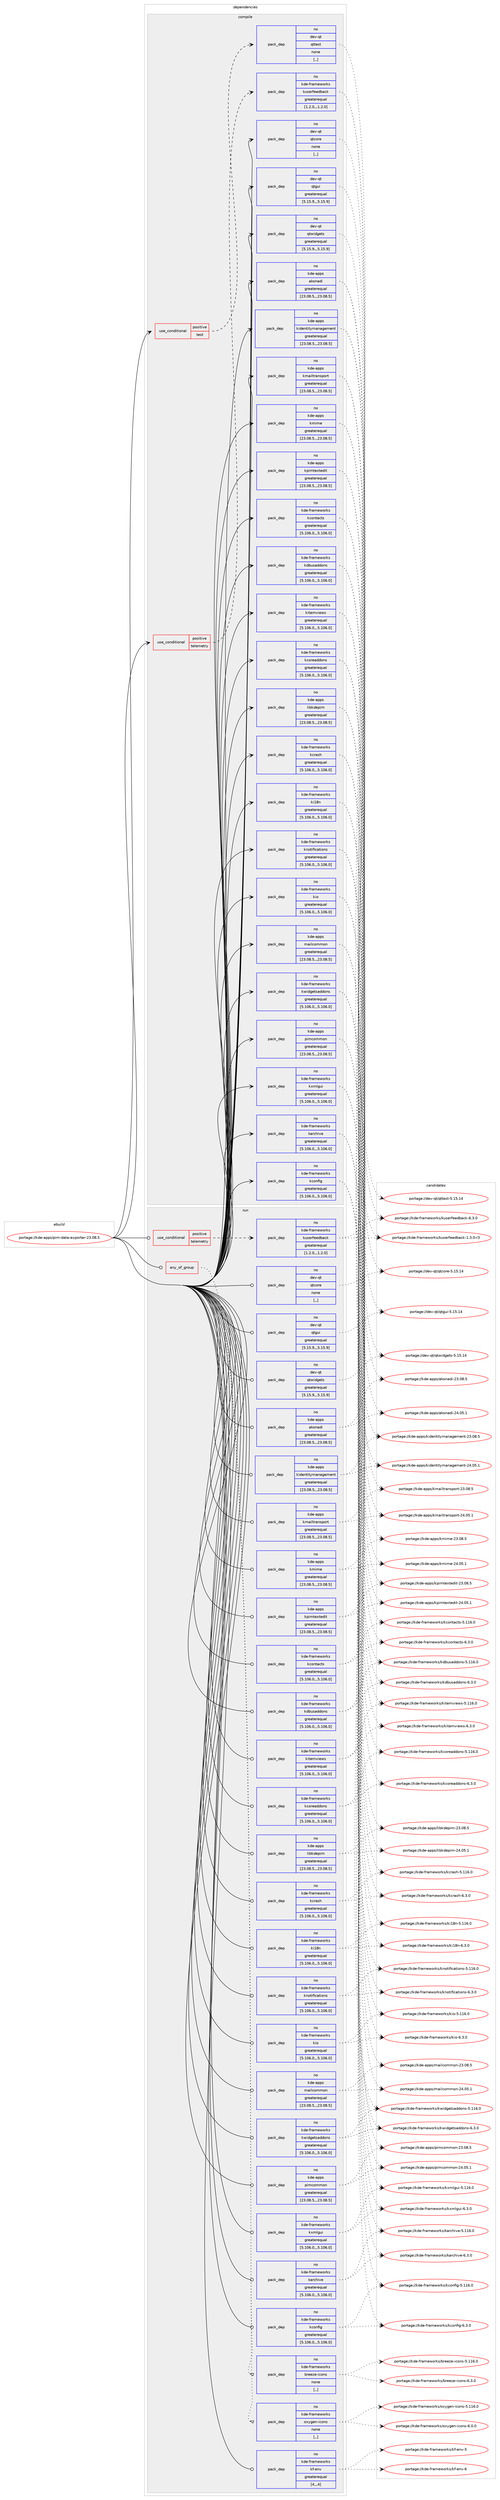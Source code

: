 digraph prolog {

# *************
# Graph options
# *************

newrank=true;
concentrate=true;
compound=true;
graph [rankdir=LR,fontname=Helvetica,fontsize=10,ranksep=1.5];#, ranksep=2.5, nodesep=0.2];
edge  [arrowhead=vee];
node  [fontname=Helvetica,fontsize=10];

# **********
# The ebuild
# **********

subgraph cluster_leftcol {
color=gray;
rank=same;
label=<<i>ebuild</i>>;
id [label="portage://kde-apps/pim-data-exporter-23.08.5", color=red, width=4, href="../kde-apps/pim-data-exporter-23.08.5.svg"];
}

# ****************
# The dependencies
# ****************

subgraph cluster_midcol {
color=gray;
label=<<i>dependencies</i>>;
subgraph cluster_compile {
fillcolor="#eeeeee";
style=filled;
label=<<i>compile</i>>;
subgraph cond66143 {
dependency256196 [label=<<TABLE BORDER="0" CELLBORDER="1" CELLSPACING="0" CELLPADDING="4"><TR><TD ROWSPAN="3" CELLPADDING="10">use_conditional</TD></TR><TR><TD>positive</TD></TR><TR><TD>telemetry</TD></TR></TABLE>>, shape=none, color=red];
subgraph pack188086 {
dependency256197 [label=<<TABLE BORDER="0" CELLBORDER="1" CELLSPACING="0" CELLPADDING="4" WIDTH="220"><TR><TD ROWSPAN="6" CELLPADDING="30">pack_dep</TD></TR><TR><TD WIDTH="110">no</TD></TR><TR><TD>kde-frameworks</TD></TR><TR><TD>kuserfeedback</TD></TR><TR><TD>greaterequal</TD></TR><TR><TD>[1.2.0,,,1.2.0]</TD></TR></TABLE>>, shape=none, color=blue];
}
dependency256196:e -> dependency256197:w [weight=20,style="dashed",arrowhead="vee"];
}
id:e -> dependency256196:w [weight=20,style="solid",arrowhead="vee"];
subgraph cond66144 {
dependency256198 [label=<<TABLE BORDER="0" CELLBORDER="1" CELLSPACING="0" CELLPADDING="4"><TR><TD ROWSPAN="3" CELLPADDING="10">use_conditional</TD></TR><TR><TD>positive</TD></TR><TR><TD>test</TD></TR></TABLE>>, shape=none, color=red];
subgraph pack188087 {
dependency256199 [label=<<TABLE BORDER="0" CELLBORDER="1" CELLSPACING="0" CELLPADDING="4" WIDTH="220"><TR><TD ROWSPAN="6" CELLPADDING="30">pack_dep</TD></TR><TR><TD WIDTH="110">no</TD></TR><TR><TD>dev-qt</TD></TR><TR><TD>qttest</TD></TR><TR><TD>none</TD></TR><TR><TD>[,,]</TD></TR></TABLE>>, shape=none, color=blue];
}
dependency256198:e -> dependency256199:w [weight=20,style="dashed",arrowhead="vee"];
}
id:e -> dependency256198:w [weight=20,style="solid",arrowhead="vee"];
subgraph pack188088 {
dependency256200 [label=<<TABLE BORDER="0" CELLBORDER="1" CELLSPACING="0" CELLPADDING="4" WIDTH="220"><TR><TD ROWSPAN="6" CELLPADDING="30">pack_dep</TD></TR><TR><TD WIDTH="110">no</TD></TR><TR><TD>dev-qt</TD></TR><TR><TD>qtcore</TD></TR><TR><TD>none</TD></TR><TR><TD>[,,]</TD></TR></TABLE>>, shape=none, color=blue];
}
id:e -> dependency256200:w [weight=20,style="solid",arrowhead="vee"];
subgraph pack188089 {
dependency256201 [label=<<TABLE BORDER="0" CELLBORDER="1" CELLSPACING="0" CELLPADDING="4" WIDTH="220"><TR><TD ROWSPAN="6" CELLPADDING="30">pack_dep</TD></TR><TR><TD WIDTH="110">no</TD></TR><TR><TD>dev-qt</TD></TR><TR><TD>qtgui</TD></TR><TR><TD>greaterequal</TD></TR><TR><TD>[5.15.9,,,5.15.9]</TD></TR></TABLE>>, shape=none, color=blue];
}
id:e -> dependency256201:w [weight=20,style="solid",arrowhead="vee"];
subgraph pack188090 {
dependency256202 [label=<<TABLE BORDER="0" CELLBORDER="1" CELLSPACING="0" CELLPADDING="4" WIDTH="220"><TR><TD ROWSPAN="6" CELLPADDING="30">pack_dep</TD></TR><TR><TD WIDTH="110">no</TD></TR><TR><TD>dev-qt</TD></TR><TR><TD>qtwidgets</TD></TR><TR><TD>greaterequal</TD></TR><TR><TD>[5.15.9,,,5.15.9]</TD></TR></TABLE>>, shape=none, color=blue];
}
id:e -> dependency256202:w [weight=20,style="solid",arrowhead="vee"];
subgraph pack188091 {
dependency256203 [label=<<TABLE BORDER="0" CELLBORDER="1" CELLSPACING="0" CELLPADDING="4" WIDTH="220"><TR><TD ROWSPAN="6" CELLPADDING="30">pack_dep</TD></TR><TR><TD WIDTH="110">no</TD></TR><TR><TD>kde-apps</TD></TR><TR><TD>akonadi</TD></TR><TR><TD>greaterequal</TD></TR><TR><TD>[23.08.5,,,23.08.5]</TD></TR></TABLE>>, shape=none, color=blue];
}
id:e -> dependency256203:w [weight=20,style="solid",arrowhead="vee"];
subgraph pack188092 {
dependency256204 [label=<<TABLE BORDER="0" CELLBORDER="1" CELLSPACING="0" CELLPADDING="4" WIDTH="220"><TR><TD ROWSPAN="6" CELLPADDING="30">pack_dep</TD></TR><TR><TD WIDTH="110">no</TD></TR><TR><TD>kde-apps</TD></TR><TR><TD>kidentitymanagement</TD></TR><TR><TD>greaterequal</TD></TR><TR><TD>[23.08.5,,,23.08.5]</TD></TR></TABLE>>, shape=none, color=blue];
}
id:e -> dependency256204:w [weight=20,style="solid",arrowhead="vee"];
subgraph pack188093 {
dependency256205 [label=<<TABLE BORDER="0" CELLBORDER="1" CELLSPACING="0" CELLPADDING="4" WIDTH="220"><TR><TD ROWSPAN="6" CELLPADDING="30">pack_dep</TD></TR><TR><TD WIDTH="110">no</TD></TR><TR><TD>kde-apps</TD></TR><TR><TD>kmailtransport</TD></TR><TR><TD>greaterequal</TD></TR><TR><TD>[23.08.5,,,23.08.5]</TD></TR></TABLE>>, shape=none, color=blue];
}
id:e -> dependency256205:w [weight=20,style="solid",arrowhead="vee"];
subgraph pack188094 {
dependency256206 [label=<<TABLE BORDER="0" CELLBORDER="1" CELLSPACING="0" CELLPADDING="4" WIDTH="220"><TR><TD ROWSPAN="6" CELLPADDING="30">pack_dep</TD></TR><TR><TD WIDTH="110">no</TD></TR><TR><TD>kde-apps</TD></TR><TR><TD>kmime</TD></TR><TR><TD>greaterequal</TD></TR><TR><TD>[23.08.5,,,23.08.5]</TD></TR></TABLE>>, shape=none, color=blue];
}
id:e -> dependency256206:w [weight=20,style="solid",arrowhead="vee"];
subgraph pack188095 {
dependency256207 [label=<<TABLE BORDER="0" CELLBORDER="1" CELLSPACING="0" CELLPADDING="4" WIDTH="220"><TR><TD ROWSPAN="6" CELLPADDING="30">pack_dep</TD></TR><TR><TD WIDTH="110">no</TD></TR><TR><TD>kde-apps</TD></TR><TR><TD>kpimtextedit</TD></TR><TR><TD>greaterequal</TD></TR><TR><TD>[23.08.5,,,23.08.5]</TD></TR></TABLE>>, shape=none, color=blue];
}
id:e -> dependency256207:w [weight=20,style="solid",arrowhead="vee"];
subgraph pack188096 {
dependency256208 [label=<<TABLE BORDER="0" CELLBORDER="1" CELLSPACING="0" CELLPADDING="4" WIDTH="220"><TR><TD ROWSPAN="6" CELLPADDING="30">pack_dep</TD></TR><TR><TD WIDTH="110">no</TD></TR><TR><TD>kde-apps</TD></TR><TR><TD>libkdepim</TD></TR><TR><TD>greaterequal</TD></TR><TR><TD>[23.08.5,,,23.08.5]</TD></TR></TABLE>>, shape=none, color=blue];
}
id:e -> dependency256208:w [weight=20,style="solid",arrowhead="vee"];
subgraph pack188097 {
dependency256209 [label=<<TABLE BORDER="0" CELLBORDER="1" CELLSPACING="0" CELLPADDING="4" WIDTH="220"><TR><TD ROWSPAN="6" CELLPADDING="30">pack_dep</TD></TR><TR><TD WIDTH="110">no</TD></TR><TR><TD>kde-apps</TD></TR><TR><TD>mailcommon</TD></TR><TR><TD>greaterequal</TD></TR><TR><TD>[23.08.5,,,23.08.5]</TD></TR></TABLE>>, shape=none, color=blue];
}
id:e -> dependency256209:w [weight=20,style="solid",arrowhead="vee"];
subgraph pack188098 {
dependency256210 [label=<<TABLE BORDER="0" CELLBORDER="1" CELLSPACING="0" CELLPADDING="4" WIDTH="220"><TR><TD ROWSPAN="6" CELLPADDING="30">pack_dep</TD></TR><TR><TD WIDTH="110">no</TD></TR><TR><TD>kde-apps</TD></TR><TR><TD>pimcommon</TD></TR><TR><TD>greaterequal</TD></TR><TR><TD>[23.08.5,,,23.08.5]</TD></TR></TABLE>>, shape=none, color=blue];
}
id:e -> dependency256210:w [weight=20,style="solid",arrowhead="vee"];
subgraph pack188099 {
dependency256211 [label=<<TABLE BORDER="0" CELLBORDER="1" CELLSPACING="0" CELLPADDING="4" WIDTH="220"><TR><TD ROWSPAN="6" CELLPADDING="30">pack_dep</TD></TR><TR><TD WIDTH="110">no</TD></TR><TR><TD>kde-frameworks</TD></TR><TR><TD>karchive</TD></TR><TR><TD>greaterequal</TD></TR><TR><TD>[5.106.0,,,5.106.0]</TD></TR></TABLE>>, shape=none, color=blue];
}
id:e -> dependency256211:w [weight=20,style="solid",arrowhead="vee"];
subgraph pack188100 {
dependency256212 [label=<<TABLE BORDER="0" CELLBORDER="1" CELLSPACING="0" CELLPADDING="4" WIDTH="220"><TR><TD ROWSPAN="6" CELLPADDING="30">pack_dep</TD></TR><TR><TD WIDTH="110">no</TD></TR><TR><TD>kde-frameworks</TD></TR><TR><TD>kconfig</TD></TR><TR><TD>greaterequal</TD></TR><TR><TD>[5.106.0,,,5.106.0]</TD></TR></TABLE>>, shape=none, color=blue];
}
id:e -> dependency256212:w [weight=20,style="solid",arrowhead="vee"];
subgraph pack188101 {
dependency256213 [label=<<TABLE BORDER="0" CELLBORDER="1" CELLSPACING="0" CELLPADDING="4" WIDTH="220"><TR><TD ROWSPAN="6" CELLPADDING="30">pack_dep</TD></TR><TR><TD WIDTH="110">no</TD></TR><TR><TD>kde-frameworks</TD></TR><TR><TD>kcontacts</TD></TR><TR><TD>greaterequal</TD></TR><TR><TD>[5.106.0,,,5.106.0]</TD></TR></TABLE>>, shape=none, color=blue];
}
id:e -> dependency256213:w [weight=20,style="solid",arrowhead="vee"];
subgraph pack188102 {
dependency256214 [label=<<TABLE BORDER="0" CELLBORDER="1" CELLSPACING="0" CELLPADDING="4" WIDTH="220"><TR><TD ROWSPAN="6" CELLPADDING="30">pack_dep</TD></TR><TR><TD WIDTH="110">no</TD></TR><TR><TD>kde-frameworks</TD></TR><TR><TD>kcoreaddons</TD></TR><TR><TD>greaterequal</TD></TR><TR><TD>[5.106.0,,,5.106.0]</TD></TR></TABLE>>, shape=none, color=blue];
}
id:e -> dependency256214:w [weight=20,style="solid",arrowhead="vee"];
subgraph pack188103 {
dependency256215 [label=<<TABLE BORDER="0" CELLBORDER="1" CELLSPACING="0" CELLPADDING="4" WIDTH="220"><TR><TD ROWSPAN="6" CELLPADDING="30">pack_dep</TD></TR><TR><TD WIDTH="110">no</TD></TR><TR><TD>kde-frameworks</TD></TR><TR><TD>kcrash</TD></TR><TR><TD>greaterequal</TD></TR><TR><TD>[5.106.0,,,5.106.0]</TD></TR></TABLE>>, shape=none, color=blue];
}
id:e -> dependency256215:w [weight=20,style="solid",arrowhead="vee"];
subgraph pack188104 {
dependency256216 [label=<<TABLE BORDER="0" CELLBORDER="1" CELLSPACING="0" CELLPADDING="4" WIDTH="220"><TR><TD ROWSPAN="6" CELLPADDING="30">pack_dep</TD></TR><TR><TD WIDTH="110">no</TD></TR><TR><TD>kde-frameworks</TD></TR><TR><TD>kdbusaddons</TD></TR><TR><TD>greaterequal</TD></TR><TR><TD>[5.106.0,,,5.106.0]</TD></TR></TABLE>>, shape=none, color=blue];
}
id:e -> dependency256216:w [weight=20,style="solid",arrowhead="vee"];
subgraph pack188105 {
dependency256217 [label=<<TABLE BORDER="0" CELLBORDER="1" CELLSPACING="0" CELLPADDING="4" WIDTH="220"><TR><TD ROWSPAN="6" CELLPADDING="30">pack_dep</TD></TR><TR><TD WIDTH="110">no</TD></TR><TR><TD>kde-frameworks</TD></TR><TR><TD>ki18n</TD></TR><TR><TD>greaterequal</TD></TR><TR><TD>[5.106.0,,,5.106.0]</TD></TR></TABLE>>, shape=none, color=blue];
}
id:e -> dependency256217:w [weight=20,style="solid",arrowhead="vee"];
subgraph pack188106 {
dependency256218 [label=<<TABLE BORDER="0" CELLBORDER="1" CELLSPACING="0" CELLPADDING="4" WIDTH="220"><TR><TD ROWSPAN="6" CELLPADDING="30">pack_dep</TD></TR><TR><TD WIDTH="110">no</TD></TR><TR><TD>kde-frameworks</TD></TR><TR><TD>kio</TD></TR><TR><TD>greaterequal</TD></TR><TR><TD>[5.106.0,,,5.106.0]</TD></TR></TABLE>>, shape=none, color=blue];
}
id:e -> dependency256218:w [weight=20,style="solid",arrowhead="vee"];
subgraph pack188107 {
dependency256219 [label=<<TABLE BORDER="0" CELLBORDER="1" CELLSPACING="0" CELLPADDING="4" WIDTH="220"><TR><TD ROWSPAN="6" CELLPADDING="30">pack_dep</TD></TR><TR><TD WIDTH="110">no</TD></TR><TR><TD>kde-frameworks</TD></TR><TR><TD>kitemviews</TD></TR><TR><TD>greaterequal</TD></TR><TR><TD>[5.106.0,,,5.106.0]</TD></TR></TABLE>>, shape=none, color=blue];
}
id:e -> dependency256219:w [weight=20,style="solid",arrowhead="vee"];
subgraph pack188108 {
dependency256220 [label=<<TABLE BORDER="0" CELLBORDER="1" CELLSPACING="0" CELLPADDING="4" WIDTH="220"><TR><TD ROWSPAN="6" CELLPADDING="30">pack_dep</TD></TR><TR><TD WIDTH="110">no</TD></TR><TR><TD>kde-frameworks</TD></TR><TR><TD>knotifications</TD></TR><TR><TD>greaterequal</TD></TR><TR><TD>[5.106.0,,,5.106.0]</TD></TR></TABLE>>, shape=none, color=blue];
}
id:e -> dependency256220:w [weight=20,style="solid",arrowhead="vee"];
subgraph pack188109 {
dependency256221 [label=<<TABLE BORDER="0" CELLBORDER="1" CELLSPACING="0" CELLPADDING="4" WIDTH="220"><TR><TD ROWSPAN="6" CELLPADDING="30">pack_dep</TD></TR><TR><TD WIDTH="110">no</TD></TR><TR><TD>kde-frameworks</TD></TR><TR><TD>kwidgetsaddons</TD></TR><TR><TD>greaterequal</TD></TR><TR><TD>[5.106.0,,,5.106.0]</TD></TR></TABLE>>, shape=none, color=blue];
}
id:e -> dependency256221:w [weight=20,style="solid",arrowhead="vee"];
subgraph pack188110 {
dependency256222 [label=<<TABLE BORDER="0" CELLBORDER="1" CELLSPACING="0" CELLPADDING="4" WIDTH="220"><TR><TD ROWSPAN="6" CELLPADDING="30">pack_dep</TD></TR><TR><TD WIDTH="110">no</TD></TR><TR><TD>kde-frameworks</TD></TR><TR><TD>kxmlgui</TD></TR><TR><TD>greaterequal</TD></TR><TR><TD>[5.106.0,,,5.106.0]</TD></TR></TABLE>>, shape=none, color=blue];
}
id:e -> dependency256222:w [weight=20,style="solid",arrowhead="vee"];
}
subgraph cluster_compileandrun {
fillcolor="#eeeeee";
style=filled;
label=<<i>compile and run</i>>;
}
subgraph cluster_run {
fillcolor="#eeeeee";
style=filled;
label=<<i>run</i>>;
subgraph any1815 {
dependency256223 [label=<<TABLE BORDER="0" CELLBORDER="1" CELLSPACING="0" CELLPADDING="4"><TR><TD CELLPADDING="10">any_of_group</TD></TR></TABLE>>, shape=none, color=red];subgraph pack188111 {
dependency256224 [label=<<TABLE BORDER="0" CELLBORDER="1" CELLSPACING="0" CELLPADDING="4" WIDTH="220"><TR><TD ROWSPAN="6" CELLPADDING="30">pack_dep</TD></TR><TR><TD WIDTH="110">no</TD></TR><TR><TD>kde-frameworks</TD></TR><TR><TD>breeze-icons</TD></TR><TR><TD>none</TD></TR><TR><TD>[,,]</TD></TR></TABLE>>, shape=none, color=blue];
}
dependency256223:e -> dependency256224:w [weight=20,style="dotted",arrowhead="oinv"];
subgraph pack188112 {
dependency256225 [label=<<TABLE BORDER="0" CELLBORDER="1" CELLSPACING="0" CELLPADDING="4" WIDTH="220"><TR><TD ROWSPAN="6" CELLPADDING="30">pack_dep</TD></TR><TR><TD WIDTH="110">no</TD></TR><TR><TD>kde-frameworks</TD></TR><TR><TD>oxygen-icons</TD></TR><TR><TD>none</TD></TR><TR><TD>[,,]</TD></TR></TABLE>>, shape=none, color=blue];
}
dependency256223:e -> dependency256225:w [weight=20,style="dotted",arrowhead="oinv"];
}
id:e -> dependency256223:w [weight=20,style="solid",arrowhead="odot"];
subgraph cond66145 {
dependency256226 [label=<<TABLE BORDER="0" CELLBORDER="1" CELLSPACING="0" CELLPADDING="4"><TR><TD ROWSPAN="3" CELLPADDING="10">use_conditional</TD></TR><TR><TD>positive</TD></TR><TR><TD>telemetry</TD></TR></TABLE>>, shape=none, color=red];
subgraph pack188113 {
dependency256227 [label=<<TABLE BORDER="0" CELLBORDER="1" CELLSPACING="0" CELLPADDING="4" WIDTH="220"><TR><TD ROWSPAN="6" CELLPADDING="30">pack_dep</TD></TR><TR><TD WIDTH="110">no</TD></TR><TR><TD>kde-frameworks</TD></TR><TR><TD>kuserfeedback</TD></TR><TR><TD>greaterequal</TD></TR><TR><TD>[1.2.0,,,1.2.0]</TD></TR></TABLE>>, shape=none, color=blue];
}
dependency256226:e -> dependency256227:w [weight=20,style="dashed",arrowhead="vee"];
}
id:e -> dependency256226:w [weight=20,style="solid",arrowhead="odot"];
subgraph pack188114 {
dependency256228 [label=<<TABLE BORDER="0" CELLBORDER="1" CELLSPACING="0" CELLPADDING="4" WIDTH="220"><TR><TD ROWSPAN="6" CELLPADDING="30">pack_dep</TD></TR><TR><TD WIDTH="110">no</TD></TR><TR><TD>dev-qt</TD></TR><TR><TD>qtcore</TD></TR><TR><TD>none</TD></TR><TR><TD>[,,]</TD></TR></TABLE>>, shape=none, color=blue];
}
id:e -> dependency256228:w [weight=20,style="solid",arrowhead="odot"];
subgraph pack188115 {
dependency256229 [label=<<TABLE BORDER="0" CELLBORDER="1" CELLSPACING="0" CELLPADDING="4" WIDTH="220"><TR><TD ROWSPAN="6" CELLPADDING="30">pack_dep</TD></TR><TR><TD WIDTH="110">no</TD></TR><TR><TD>dev-qt</TD></TR><TR><TD>qtgui</TD></TR><TR><TD>greaterequal</TD></TR><TR><TD>[5.15.9,,,5.15.9]</TD></TR></TABLE>>, shape=none, color=blue];
}
id:e -> dependency256229:w [weight=20,style="solid",arrowhead="odot"];
subgraph pack188116 {
dependency256230 [label=<<TABLE BORDER="0" CELLBORDER="1" CELLSPACING="0" CELLPADDING="4" WIDTH="220"><TR><TD ROWSPAN="6" CELLPADDING="30">pack_dep</TD></TR><TR><TD WIDTH="110">no</TD></TR><TR><TD>dev-qt</TD></TR><TR><TD>qtwidgets</TD></TR><TR><TD>greaterequal</TD></TR><TR><TD>[5.15.9,,,5.15.9]</TD></TR></TABLE>>, shape=none, color=blue];
}
id:e -> dependency256230:w [weight=20,style="solid",arrowhead="odot"];
subgraph pack188117 {
dependency256231 [label=<<TABLE BORDER="0" CELLBORDER="1" CELLSPACING="0" CELLPADDING="4" WIDTH="220"><TR><TD ROWSPAN="6" CELLPADDING="30">pack_dep</TD></TR><TR><TD WIDTH="110">no</TD></TR><TR><TD>kde-apps</TD></TR><TR><TD>akonadi</TD></TR><TR><TD>greaterequal</TD></TR><TR><TD>[23.08.5,,,23.08.5]</TD></TR></TABLE>>, shape=none, color=blue];
}
id:e -> dependency256231:w [weight=20,style="solid",arrowhead="odot"];
subgraph pack188118 {
dependency256232 [label=<<TABLE BORDER="0" CELLBORDER="1" CELLSPACING="0" CELLPADDING="4" WIDTH="220"><TR><TD ROWSPAN="6" CELLPADDING="30">pack_dep</TD></TR><TR><TD WIDTH="110">no</TD></TR><TR><TD>kde-apps</TD></TR><TR><TD>kidentitymanagement</TD></TR><TR><TD>greaterequal</TD></TR><TR><TD>[23.08.5,,,23.08.5]</TD></TR></TABLE>>, shape=none, color=blue];
}
id:e -> dependency256232:w [weight=20,style="solid",arrowhead="odot"];
subgraph pack188119 {
dependency256233 [label=<<TABLE BORDER="0" CELLBORDER="1" CELLSPACING="0" CELLPADDING="4" WIDTH="220"><TR><TD ROWSPAN="6" CELLPADDING="30">pack_dep</TD></TR><TR><TD WIDTH="110">no</TD></TR><TR><TD>kde-apps</TD></TR><TR><TD>kmailtransport</TD></TR><TR><TD>greaterequal</TD></TR><TR><TD>[23.08.5,,,23.08.5]</TD></TR></TABLE>>, shape=none, color=blue];
}
id:e -> dependency256233:w [weight=20,style="solid",arrowhead="odot"];
subgraph pack188120 {
dependency256234 [label=<<TABLE BORDER="0" CELLBORDER="1" CELLSPACING="0" CELLPADDING="4" WIDTH="220"><TR><TD ROWSPAN="6" CELLPADDING="30">pack_dep</TD></TR><TR><TD WIDTH="110">no</TD></TR><TR><TD>kde-apps</TD></TR><TR><TD>kmime</TD></TR><TR><TD>greaterequal</TD></TR><TR><TD>[23.08.5,,,23.08.5]</TD></TR></TABLE>>, shape=none, color=blue];
}
id:e -> dependency256234:w [weight=20,style="solid",arrowhead="odot"];
subgraph pack188121 {
dependency256235 [label=<<TABLE BORDER="0" CELLBORDER="1" CELLSPACING="0" CELLPADDING="4" WIDTH="220"><TR><TD ROWSPAN="6" CELLPADDING="30">pack_dep</TD></TR><TR><TD WIDTH="110">no</TD></TR><TR><TD>kde-apps</TD></TR><TR><TD>kpimtextedit</TD></TR><TR><TD>greaterequal</TD></TR><TR><TD>[23.08.5,,,23.08.5]</TD></TR></TABLE>>, shape=none, color=blue];
}
id:e -> dependency256235:w [weight=20,style="solid",arrowhead="odot"];
subgraph pack188122 {
dependency256236 [label=<<TABLE BORDER="0" CELLBORDER="1" CELLSPACING="0" CELLPADDING="4" WIDTH="220"><TR><TD ROWSPAN="6" CELLPADDING="30">pack_dep</TD></TR><TR><TD WIDTH="110">no</TD></TR><TR><TD>kde-apps</TD></TR><TR><TD>libkdepim</TD></TR><TR><TD>greaterequal</TD></TR><TR><TD>[23.08.5,,,23.08.5]</TD></TR></TABLE>>, shape=none, color=blue];
}
id:e -> dependency256236:w [weight=20,style="solid",arrowhead="odot"];
subgraph pack188123 {
dependency256237 [label=<<TABLE BORDER="0" CELLBORDER="1" CELLSPACING="0" CELLPADDING="4" WIDTH="220"><TR><TD ROWSPAN="6" CELLPADDING="30">pack_dep</TD></TR><TR><TD WIDTH="110">no</TD></TR><TR><TD>kde-apps</TD></TR><TR><TD>mailcommon</TD></TR><TR><TD>greaterequal</TD></TR><TR><TD>[23.08.5,,,23.08.5]</TD></TR></TABLE>>, shape=none, color=blue];
}
id:e -> dependency256237:w [weight=20,style="solid",arrowhead="odot"];
subgraph pack188124 {
dependency256238 [label=<<TABLE BORDER="0" CELLBORDER="1" CELLSPACING="0" CELLPADDING="4" WIDTH="220"><TR><TD ROWSPAN="6" CELLPADDING="30">pack_dep</TD></TR><TR><TD WIDTH="110">no</TD></TR><TR><TD>kde-apps</TD></TR><TR><TD>pimcommon</TD></TR><TR><TD>greaterequal</TD></TR><TR><TD>[23.08.5,,,23.08.5]</TD></TR></TABLE>>, shape=none, color=blue];
}
id:e -> dependency256238:w [weight=20,style="solid",arrowhead="odot"];
subgraph pack188125 {
dependency256239 [label=<<TABLE BORDER="0" CELLBORDER="1" CELLSPACING="0" CELLPADDING="4" WIDTH="220"><TR><TD ROWSPAN="6" CELLPADDING="30">pack_dep</TD></TR><TR><TD WIDTH="110">no</TD></TR><TR><TD>kde-frameworks</TD></TR><TR><TD>karchive</TD></TR><TR><TD>greaterequal</TD></TR><TR><TD>[5.106.0,,,5.106.0]</TD></TR></TABLE>>, shape=none, color=blue];
}
id:e -> dependency256239:w [weight=20,style="solid",arrowhead="odot"];
subgraph pack188126 {
dependency256240 [label=<<TABLE BORDER="0" CELLBORDER="1" CELLSPACING="0" CELLPADDING="4" WIDTH="220"><TR><TD ROWSPAN="6" CELLPADDING="30">pack_dep</TD></TR><TR><TD WIDTH="110">no</TD></TR><TR><TD>kde-frameworks</TD></TR><TR><TD>kconfig</TD></TR><TR><TD>greaterequal</TD></TR><TR><TD>[5.106.0,,,5.106.0]</TD></TR></TABLE>>, shape=none, color=blue];
}
id:e -> dependency256240:w [weight=20,style="solid",arrowhead="odot"];
subgraph pack188127 {
dependency256241 [label=<<TABLE BORDER="0" CELLBORDER="1" CELLSPACING="0" CELLPADDING="4" WIDTH="220"><TR><TD ROWSPAN="6" CELLPADDING="30">pack_dep</TD></TR><TR><TD WIDTH="110">no</TD></TR><TR><TD>kde-frameworks</TD></TR><TR><TD>kcontacts</TD></TR><TR><TD>greaterequal</TD></TR><TR><TD>[5.106.0,,,5.106.0]</TD></TR></TABLE>>, shape=none, color=blue];
}
id:e -> dependency256241:w [weight=20,style="solid",arrowhead="odot"];
subgraph pack188128 {
dependency256242 [label=<<TABLE BORDER="0" CELLBORDER="1" CELLSPACING="0" CELLPADDING="4" WIDTH="220"><TR><TD ROWSPAN="6" CELLPADDING="30">pack_dep</TD></TR><TR><TD WIDTH="110">no</TD></TR><TR><TD>kde-frameworks</TD></TR><TR><TD>kcoreaddons</TD></TR><TR><TD>greaterequal</TD></TR><TR><TD>[5.106.0,,,5.106.0]</TD></TR></TABLE>>, shape=none, color=blue];
}
id:e -> dependency256242:w [weight=20,style="solid",arrowhead="odot"];
subgraph pack188129 {
dependency256243 [label=<<TABLE BORDER="0" CELLBORDER="1" CELLSPACING="0" CELLPADDING="4" WIDTH="220"><TR><TD ROWSPAN="6" CELLPADDING="30">pack_dep</TD></TR><TR><TD WIDTH="110">no</TD></TR><TR><TD>kde-frameworks</TD></TR><TR><TD>kcrash</TD></TR><TR><TD>greaterequal</TD></TR><TR><TD>[5.106.0,,,5.106.0]</TD></TR></TABLE>>, shape=none, color=blue];
}
id:e -> dependency256243:w [weight=20,style="solid",arrowhead="odot"];
subgraph pack188130 {
dependency256244 [label=<<TABLE BORDER="0" CELLBORDER="1" CELLSPACING="0" CELLPADDING="4" WIDTH="220"><TR><TD ROWSPAN="6" CELLPADDING="30">pack_dep</TD></TR><TR><TD WIDTH="110">no</TD></TR><TR><TD>kde-frameworks</TD></TR><TR><TD>kdbusaddons</TD></TR><TR><TD>greaterequal</TD></TR><TR><TD>[5.106.0,,,5.106.0]</TD></TR></TABLE>>, shape=none, color=blue];
}
id:e -> dependency256244:w [weight=20,style="solid",arrowhead="odot"];
subgraph pack188131 {
dependency256245 [label=<<TABLE BORDER="0" CELLBORDER="1" CELLSPACING="0" CELLPADDING="4" WIDTH="220"><TR><TD ROWSPAN="6" CELLPADDING="30">pack_dep</TD></TR><TR><TD WIDTH="110">no</TD></TR><TR><TD>kde-frameworks</TD></TR><TR><TD>kf-env</TD></TR><TR><TD>greaterequal</TD></TR><TR><TD>[4,,,4]</TD></TR></TABLE>>, shape=none, color=blue];
}
id:e -> dependency256245:w [weight=20,style="solid",arrowhead="odot"];
subgraph pack188132 {
dependency256246 [label=<<TABLE BORDER="0" CELLBORDER="1" CELLSPACING="0" CELLPADDING="4" WIDTH="220"><TR><TD ROWSPAN="6" CELLPADDING="30">pack_dep</TD></TR><TR><TD WIDTH="110">no</TD></TR><TR><TD>kde-frameworks</TD></TR><TR><TD>ki18n</TD></TR><TR><TD>greaterequal</TD></TR><TR><TD>[5.106.0,,,5.106.0]</TD></TR></TABLE>>, shape=none, color=blue];
}
id:e -> dependency256246:w [weight=20,style="solid",arrowhead="odot"];
subgraph pack188133 {
dependency256247 [label=<<TABLE BORDER="0" CELLBORDER="1" CELLSPACING="0" CELLPADDING="4" WIDTH="220"><TR><TD ROWSPAN="6" CELLPADDING="30">pack_dep</TD></TR><TR><TD WIDTH="110">no</TD></TR><TR><TD>kde-frameworks</TD></TR><TR><TD>kio</TD></TR><TR><TD>greaterequal</TD></TR><TR><TD>[5.106.0,,,5.106.0]</TD></TR></TABLE>>, shape=none, color=blue];
}
id:e -> dependency256247:w [weight=20,style="solid",arrowhead="odot"];
subgraph pack188134 {
dependency256248 [label=<<TABLE BORDER="0" CELLBORDER="1" CELLSPACING="0" CELLPADDING="4" WIDTH="220"><TR><TD ROWSPAN="6" CELLPADDING="30">pack_dep</TD></TR><TR><TD WIDTH="110">no</TD></TR><TR><TD>kde-frameworks</TD></TR><TR><TD>kitemviews</TD></TR><TR><TD>greaterequal</TD></TR><TR><TD>[5.106.0,,,5.106.0]</TD></TR></TABLE>>, shape=none, color=blue];
}
id:e -> dependency256248:w [weight=20,style="solid",arrowhead="odot"];
subgraph pack188135 {
dependency256249 [label=<<TABLE BORDER="0" CELLBORDER="1" CELLSPACING="0" CELLPADDING="4" WIDTH="220"><TR><TD ROWSPAN="6" CELLPADDING="30">pack_dep</TD></TR><TR><TD WIDTH="110">no</TD></TR><TR><TD>kde-frameworks</TD></TR><TR><TD>knotifications</TD></TR><TR><TD>greaterequal</TD></TR><TR><TD>[5.106.0,,,5.106.0]</TD></TR></TABLE>>, shape=none, color=blue];
}
id:e -> dependency256249:w [weight=20,style="solid",arrowhead="odot"];
subgraph pack188136 {
dependency256250 [label=<<TABLE BORDER="0" CELLBORDER="1" CELLSPACING="0" CELLPADDING="4" WIDTH="220"><TR><TD ROWSPAN="6" CELLPADDING="30">pack_dep</TD></TR><TR><TD WIDTH="110">no</TD></TR><TR><TD>kde-frameworks</TD></TR><TR><TD>kwidgetsaddons</TD></TR><TR><TD>greaterequal</TD></TR><TR><TD>[5.106.0,,,5.106.0]</TD></TR></TABLE>>, shape=none, color=blue];
}
id:e -> dependency256250:w [weight=20,style="solid",arrowhead="odot"];
subgraph pack188137 {
dependency256251 [label=<<TABLE BORDER="0" CELLBORDER="1" CELLSPACING="0" CELLPADDING="4" WIDTH="220"><TR><TD ROWSPAN="6" CELLPADDING="30">pack_dep</TD></TR><TR><TD WIDTH="110">no</TD></TR><TR><TD>kde-frameworks</TD></TR><TR><TD>kxmlgui</TD></TR><TR><TD>greaterequal</TD></TR><TR><TD>[5.106.0,,,5.106.0]</TD></TR></TABLE>>, shape=none, color=blue];
}
id:e -> dependency256251:w [weight=20,style="solid",arrowhead="odot"];
}
}

# **************
# The candidates
# **************

subgraph cluster_choices {
rank=same;
color=gray;
label=<<i>candidates</i>>;

subgraph choice188086 {
color=black;
nodesep=1;
choice1071001014510211497109101119111114107115471071171151011141021011011009897991074549465146484511451 [label="portage://kde-frameworks/kuserfeedback-1.3.0-r3", color=red, width=4,href="../kde-frameworks/kuserfeedback-1.3.0-r3.svg"];
choice107100101451021149710910111911111410711547107117115101114102101101100989799107455446514648 [label="portage://kde-frameworks/kuserfeedback-6.3.0", color=red, width=4,href="../kde-frameworks/kuserfeedback-6.3.0.svg"];
dependency256197:e -> choice1071001014510211497109101119111114107115471071171151011141021011011009897991074549465146484511451:w [style=dotted,weight="100"];
dependency256197:e -> choice107100101451021149710910111911111410711547107117115101114102101101100989799107455446514648:w [style=dotted,weight="100"];
}
subgraph choice188087 {
color=black;
nodesep=1;
choice10010111845113116471131161161011151164553464953464952 [label="portage://dev-qt/qttest-5.15.14", color=red, width=4,href="../dev-qt/qttest-5.15.14.svg"];
dependency256199:e -> choice10010111845113116471131161161011151164553464953464952:w [style=dotted,weight="100"];
}
subgraph choice188088 {
color=black;
nodesep=1;
choice1001011184511311647113116991111141014553464953464952 [label="portage://dev-qt/qtcore-5.15.14", color=red, width=4,href="../dev-qt/qtcore-5.15.14.svg"];
dependency256200:e -> choice1001011184511311647113116991111141014553464953464952:w [style=dotted,weight="100"];
}
subgraph choice188089 {
color=black;
nodesep=1;
choice10010111845113116471131161031171054553464953464952 [label="portage://dev-qt/qtgui-5.15.14", color=red, width=4,href="../dev-qt/qtgui-5.15.14.svg"];
dependency256201:e -> choice10010111845113116471131161031171054553464953464952:w [style=dotted,weight="100"];
}
subgraph choice188090 {
color=black;
nodesep=1;
choice10010111845113116471131161191051001031011161154553464953464952 [label="portage://dev-qt/qtwidgets-5.15.14", color=red, width=4,href="../dev-qt/qtwidgets-5.15.14.svg"];
dependency256202:e -> choice10010111845113116471131161191051001031011161154553464953464952:w [style=dotted,weight="100"];
}
subgraph choice188091 {
color=black;
nodesep=1;
choice10710010145971121121154797107111110971001054550514648564653 [label="portage://kde-apps/akonadi-23.08.5", color=red, width=4,href="../kde-apps/akonadi-23.08.5.svg"];
choice10710010145971121121154797107111110971001054550524648534649 [label="portage://kde-apps/akonadi-24.05.1", color=red, width=4,href="../kde-apps/akonadi-24.05.1.svg"];
dependency256203:e -> choice10710010145971121121154797107111110971001054550514648564653:w [style=dotted,weight="100"];
dependency256203:e -> choice10710010145971121121154797107111110971001054550524648534649:w [style=dotted,weight="100"];
}
subgraph choice188092 {
color=black;
nodesep=1;
choice10710010145971121121154710710510010111011610511612110997110971031011091011101164550514648564653 [label="portage://kde-apps/kidentitymanagement-23.08.5", color=red, width=4,href="../kde-apps/kidentitymanagement-23.08.5.svg"];
choice10710010145971121121154710710510010111011610511612110997110971031011091011101164550524648534649 [label="portage://kde-apps/kidentitymanagement-24.05.1", color=red, width=4,href="../kde-apps/kidentitymanagement-24.05.1.svg"];
dependency256204:e -> choice10710010145971121121154710710510010111011610511612110997110971031011091011101164550514648564653:w [style=dotted,weight="100"];
dependency256204:e -> choice10710010145971121121154710710510010111011610511612110997110971031011091011101164550524648534649:w [style=dotted,weight="100"];
}
subgraph choice188093 {
color=black;
nodesep=1;
choice10710010145971121121154710710997105108116114971101151121111141164550514648564653 [label="portage://kde-apps/kmailtransport-23.08.5", color=red, width=4,href="../kde-apps/kmailtransport-23.08.5.svg"];
choice10710010145971121121154710710997105108116114971101151121111141164550524648534649 [label="portage://kde-apps/kmailtransport-24.05.1", color=red, width=4,href="../kde-apps/kmailtransport-24.05.1.svg"];
dependency256205:e -> choice10710010145971121121154710710997105108116114971101151121111141164550514648564653:w [style=dotted,weight="100"];
dependency256205:e -> choice10710010145971121121154710710997105108116114971101151121111141164550524648534649:w [style=dotted,weight="100"];
}
subgraph choice188094 {
color=black;
nodesep=1;
choice1071001014597112112115471071091051091014550514648564653 [label="portage://kde-apps/kmime-23.08.5", color=red, width=4,href="../kde-apps/kmime-23.08.5.svg"];
choice1071001014597112112115471071091051091014550524648534649 [label="portage://kde-apps/kmime-24.05.1", color=red, width=4,href="../kde-apps/kmime-24.05.1.svg"];
dependency256206:e -> choice1071001014597112112115471071091051091014550514648564653:w [style=dotted,weight="100"];
dependency256206:e -> choice1071001014597112112115471071091051091014550524648534649:w [style=dotted,weight="100"];
}
subgraph choice188095 {
color=black;
nodesep=1;
choice1071001014597112112115471071121051091161011201161011001051164550514648564653 [label="portage://kde-apps/kpimtextedit-23.08.5", color=red, width=4,href="../kde-apps/kpimtextedit-23.08.5.svg"];
choice1071001014597112112115471071121051091161011201161011001051164550524648534649 [label="portage://kde-apps/kpimtextedit-24.05.1", color=red, width=4,href="../kde-apps/kpimtextedit-24.05.1.svg"];
dependency256207:e -> choice1071001014597112112115471071121051091161011201161011001051164550514648564653:w [style=dotted,weight="100"];
dependency256207:e -> choice1071001014597112112115471071121051091161011201161011001051164550524648534649:w [style=dotted,weight="100"];
}
subgraph choice188096 {
color=black;
nodesep=1;
choice107100101459711211211547108105981071001011121051094550514648564653 [label="portage://kde-apps/libkdepim-23.08.5", color=red, width=4,href="../kde-apps/libkdepim-23.08.5.svg"];
choice107100101459711211211547108105981071001011121051094550524648534649 [label="portage://kde-apps/libkdepim-24.05.1", color=red, width=4,href="../kde-apps/libkdepim-24.05.1.svg"];
dependency256208:e -> choice107100101459711211211547108105981071001011121051094550514648564653:w [style=dotted,weight="100"];
dependency256208:e -> choice107100101459711211211547108105981071001011121051094550524648534649:w [style=dotted,weight="100"];
}
subgraph choice188097 {
color=black;
nodesep=1;
choice10710010145971121121154710997105108991111091091111104550514648564653 [label="portage://kde-apps/mailcommon-23.08.5", color=red, width=4,href="../kde-apps/mailcommon-23.08.5.svg"];
choice10710010145971121121154710997105108991111091091111104550524648534649 [label="portage://kde-apps/mailcommon-24.05.1", color=red, width=4,href="../kde-apps/mailcommon-24.05.1.svg"];
dependency256209:e -> choice10710010145971121121154710997105108991111091091111104550514648564653:w [style=dotted,weight="100"];
dependency256209:e -> choice10710010145971121121154710997105108991111091091111104550524648534649:w [style=dotted,weight="100"];
}
subgraph choice188098 {
color=black;
nodesep=1;
choice107100101459711211211547112105109991111091091111104550514648564653 [label="portage://kde-apps/pimcommon-23.08.5", color=red, width=4,href="../kde-apps/pimcommon-23.08.5.svg"];
choice107100101459711211211547112105109991111091091111104550524648534649 [label="portage://kde-apps/pimcommon-24.05.1", color=red, width=4,href="../kde-apps/pimcommon-24.05.1.svg"];
dependency256210:e -> choice107100101459711211211547112105109991111091091111104550514648564653:w [style=dotted,weight="100"];
dependency256210:e -> choice107100101459711211211547112105109991111091091111104550524648534649:w [style=dotted,weight="100"];
}
subgraph choice188099 {
color=black;
nodesep=1;
choice10710010145102114971091011191111141071154710797114991041051181014553464949544648 [label="portage://kde-frameworks/karchive-5.116.0", color=red, width=4,href="../kde-frameworks/karchive-5.116.0.svg"];
choice1071001014510211497109101119111114107115471079711499104105118101455446514648 [label="portage://kde-frameworks/karchive-6.3.0", color=red, width=4,href="../kde-frameworks/karchive-6.3.0.svg"];
dependency256211:e -> choice10710010145102114971091011191111141071154710797114991041051181014553464949544648:w [style=dotted,weight="100"];
dependency256211:e -> choice1071001014510211497109101119111114107115471079711499104105118101455446514648:w [style=dotted,weight="100"];
}
subgraph choice188100 {
color=black;
nodesep=1;
choice107100101451021149710910111911111410711547107991111101021051034553464949544648 [label="portage://kde-frameworks/kconfig-5.116.0", color=red, width=4,href="../kde-frameworks/kconfig-5.116.0.svg"];
choice10710010145102114971091011191111141071154710799111110102105103455446514648 [label="portage://kde-frameworks/kconfig-6.3.0", color=red, width=4,href="../kde-frameworks/kconfig-6.3.0.svg"];
dependency256212:e -> choice107100101451021149710910111911111410711547107991111101021051034553464949544648:w [style=dotted,weight="100"];
dependency256212:e -> choice10710010145102114971091011191111141071154710799111110102105103455446514648:w [style=dotted,weight="100"];
}
subgraph choice188101 {
color=black;
nodesep=1;
choice1071001014510211497109101119111114107115471079911111011697991161154553464949544648 [label="portage://kde-frameworks/kcontacts-5.116.0", color=red, width=4,href="../kde-frameworks/kcontacts-5.116.0.svg"];
choice107100101451021149710910111911111410711547107991111101169799116115455446514648 [label="portage://kde-frameworks/kcontacts-6.3.0", color=red, width=4,href="../kde-frameworks/kcontacts-6.3.0.svg"];
dependency256213:e -> choice1071001014510211497109101119111114107115471079911111011697991161154553464949544648:w [style=dotted,weight="100"];
dependency256213:e -> choice107100101451021149710910111911111410711547107991111101169799116115455446514648:w [style=dotted,weight="100"];
}
subgraph choice188102 {
color=black;
nodesep=1;
choice10710010145102114971091011191111141071154710799111114101971001001111101154553464949544648 [label="portage://kde-frameworks/kcoreaddons-5.116.0", color=red, width=4,href="../kde-frameworks/kcoreaddons-5.116.0.svg"];
choice1071001014510211497109101119111114107115471079911111410197100100111110115455446514648 [label="portage://kde-frameworks/kcoreaddons-6.3.0", color=red, width=4,href="../kde-frameworks/kcoreaddons-6.3.0.svg"];
dependency256214:e -> choice10710010145102114971091011191111141071154710799111114101971001001111101154553464949544648:w [style=dotted,weight="100"];
dependency256214:e -> choice1071001014510211497109101119111114107115471079911111410197100100111110115455446514648:w [style=dotted,weight="100"];
}
subgraph choice188103 {
color=black;
nodesep=1;
choice10710010145102114971091011191111141071154710799114971151044553464949544648 [label="portage://kde-frameworks/kcrash-5.116.0", color=red, width=4,href="../kde-frameworks/kcrash-5.116.0.svg"];
choice1071001014510211497109101119111114107115471079911497115104455446514648 [label="portage://kde-frameworks/kcrash-6.3.0", color=red, width=4,href="../kde-frameworks/kcrash-6.3.0.svg"];
dependency256215:e -> choice10710010145102114971091011191111141071154710799114971151044553464949544648:w [style=dotted,weight="100"];
dependency256215:e -> choice1071001014510211497109101119111114107115471079911497115104455446514648:w [style=dotted,weight="100"];
}
subgraph choice188104 {
color=black;
nodesep=1;
choice10710010145102114971091011191111141071154710710098117115971001001111101154553464949544648 [label="portage://kde-frameworks/kdbusaddons-5.116.0", color=red, width=4,href="../kde-frameworks/kdbusaddons-5.116.0.svg"];
choice1071001014510211497109101119111114107115471071009811711597100100111110115455446514648 [label="portage://kde-frameworks/kdbusaddons-6.3.0", color=red, width=4,href="../kde-frameworks/kdbusaddons-6.3.0.svg"];
dependency256216:e -> choice10710010145102114971091011191111141071154710710098117115971001001111101154553464949544648:w [style=dotted,weight="100"];
dependency256216:e -> choice1071001014510211497109101119111114107115471071009811711597100100111110115455446514648:w [style=dotted,weight="100"];
}
subgraph choice188105 {
color=black;
nodesep=1;
choice10710010145102114971091011191111141071154710710549561104553464949544648 [label="portage://kde-frameworks/ki18n-5.116.0", color=red, width=4,href="../kde-frameworks/ki18n-5.116.0.svg"];
choice1071001014510211497109101119111114107115471071054956110455446514648 [label="portage://kde-frameworks/ki18n-6.3.0", color=red, width=4,href="../kde-frameworks/ki18n-6.3.0.svg"];
dependency256217:e -> choice10710010145102114971091011191111141071154710710549561104553464949544648:w [style=dotted,weight="100"];
dependency256217:e -> choice1071001014510211497109101119111114107115471071054956110455446514648:w [style=dotted,weight="100"];
}
subgraph choice188106 {
color=black;
nodesep=1;
choice1071001014510211497109101119111114107115471071051114553464949544648 [label="portage://kde-frameworks/kio-5.116.0", color=red, width=4,href="../kde-frameworks/kio-5.116.0.svg"];
choice107100101451021149710910111911111410711547107105111455446514648 [label="portage://kde-frameworks/kio-6.3.0", color=red, width=4,href="../kde-frameworks/kio-6.3.0.svg"];
dependency256218:e -> choice1071001014510211497109101119111114107115471071051114553464949544648:w [style=dotted,weight="100"];
dependency256218:e -> choice107100101451021149710910111911111410711547107105111455446514648:w [style=dotted,weight="100"];
}
subgraph choice188107 {
color=black;
nodesep=1;
choice1071001014510211497109101119111114107115471071051161011091181051011191154553464949544648 [label="portage://kde-frameworks/kitemviews-5.116.0", color=red, width=4,href="../kde-frameworks/kitemviews-5.116.0.svg"];
choice107100101451021149710910111911111410711547107105116101109118105101119115455446514648 [label="portage://kde-frameworks/kitemviews-6.3.0", color=red, width=4,href="../kde-frameworks/kitemviews-6.3.0.svg"];
dependency256219:e -> choice1071001014510211497109101119111114107115471071051161011091181051011191154553464949544648:w [style=dotted,weight="100"];
dependency256219:e -> choice107100101451021149710910111911111410711547107105116101109118105101119115455446514648:w [style=dotted,weight="100"];
}
subgraph choice188108 {
color=black;
nodesep=1;
choice10710010145102114971091011191111141071154710711011111610510210599971161051111101154553464949544648 [label="portage://kde-frameworks/knotifications-5.116.0", color=red, width=4,href="../kde-frameworks/knotifications-5.116.0.svg"];
choice1071001014510211497109101119111114107115471071101111161051021059997116105111110115455446514648 [label="portage://kde-frameworks/knotifications-6.3.0", color=red, width=4,href="../kde-frameworks/knotifications-6.3.0.svg"];
dependency256220:e -> choice10710010145102114971091011191111141071154710711011111610510210599971161051111101154553464949544648:w [style=dotted,weight="100"];
dependency256220:e -> choice1071001014510211497109101119111114107115471071101111161051021059997116105111110115455446514648:w [style=dotted,weight="100"];
}
subgraph choice188109 {
color=black;
nodesep=1;
choice107100101451021149710910111911111410711547107119105100103101116115971001001111101154553464949544648 [label="portage://kde-frameworks/kwidgetsaddons-5.116.0", color=red, width=4,href="../kde-frameworks/kwidgetsaddons-5.116.0.svg"];
choice10710010145102114971091011191111141071154710711910510010310111611597100100111110115455446514648 [label="portage://kde-frameworks/kwidgetsaddons-6.3.0", color=red, width=4,href="../kde-frameworks/kwidgetsaddons-6.3.0.svg"];
dependency256221:e -> choice107100101451021149710910111911111410711547107119105100103101116115971001001111101154553464949544648:w [style=dotted,weight="100"];
dependency256221:e -> choice10710010145102114971091011191111141071154710711910510010310111611597100100111110115455446514648:w [style=dotted,weight="100"];
}
subgraph choice188110 {
color=black;
nodesep=1;
choice1071001014510211497109101119111114107115471071201091081031171054553464949544648 [label="portage://kde-frameworks/kxmlgui-5.116.0", color=red, width=4,href="../kde-frameworks/kxmlgui-5.116.0.svg"];
choice107100101451021149710910111911111410711547107120109108103117105455446514648 [label="portage://kde-frameworks/kxmlgui-6.3.0", color=red, width=4,href="../kde-frameworks/kxmlgui-6.3.0.svg"];
dependency256222:e -> choice1071001014510211497109101119111114107115471071201091081031171054553464949544648:w [style=dotted,weight="100"];
dependency256222:e -> choice107100101451021149710910111911111410711547107120109108103117105455446514648:w [style=dotted,weight="100"];
}
subgraph choice188111 {
color=black;
nodesep=1;
choice1071001014510211497109101119111114107115479811410110112210145105991111101154553464949544648 [label="portage://kde-frameworks/breeze-icons-5.116.0", color=red, width=4,href="../kde-frameworks/breeze-icons-5.116.0.svg"];
choice107100101451021149710910111911111410711547981141011011221014510599111110115455446514648 [label="portage://kde-frameworks/breeze-icons-6.3.0", color=red, width=4,href="../kde-frameworks/breeze-icons-6.3.0.svg"];
dependency256224:e -> choice1071001014510211497109101119111114107115479811410110112210145105991111101154553464949544648:w [style=dotted,weight="100"];
dependency256224:e -> choice107100101451021149710910111911111410711547981141011011221014510599111110115455446514648:w [style=dotted,weight="100"];
}
subgraph choice188112 {
color=black;
nodesep=1;
choice10710010145102114971091011191111141071154711112012110310111045105991111101154553464949544648 [label="portage://kde-frameworks/oxygen-icons-5.116.0", color=red, width=4,href="../kde-frameworks/oxygen-icons-5.116.0.svg"];
choice1071001014510211497109101119111114107115471111201211031011104510599111110115455446484648 [label="portage://kde-frameworks/oxygen-icons-6.0.0", color=red, width=4,href="../kde-frameworks/oxygen-icons-6.0.0.svg"];
dependency256225:e -> choice10710010145102114971091011191111141071154711112012110310111045105991111101154553464949544648:w [style=dotted,weight="100"];
dependency256225:e -> choice1071001014510211497109101119111114107115471111201211031011104510599111110115455446484648:w [style=dotted,weight="100"];
}
subgraph choice188113 {
color=black;
nodesep=1;
choice1071001014510211497109101119111114107115471071171151011141021011011009897991074549465146484511451 [label="portage://kde-frameworks/kuserfeedback-1.3.0-r3", color=red, width=4,href="../kde-frameworks/kuserfeedback-1.3.0-r3.svg"];
choice107100101451021149710910111911111410711547107117115101114102101101100989799107455446514648 [label="portage://kde-frameworks/kuserfeedback-6.3.0", color=red, width=4,href="../kde-frameworks/kuserfeedback-6.3.0.svg"];
dependency256227:e -> choice1071001014510211497109101119111114107115471071171151011141021011011009897991074549465146484511451:w [style=dotted,weight="100"];
dependency256227:e -> choice107100101451021149710910111911111410711547107117115101114102101101100989799107455446514648:w [style=dotted,weight="100"];
}
subgraph choice188114 {
color=black;
nodesep=1;
choice1001011184511311647113116991111141014553464953464952 [label="portage://dev-qt/qtcore-5.15.14", color=red, width=4,href="../dev-qt/qtcore-5.15.14.svg"];
dependency256228:e -> choice1001011184511311647113116991111141014553464953464952:w [style=dotted,weight="100"];
}
subgraph choice188115 {
color=black;
nodesep=1;
choice10010111845113116471131161031171054553464953464952 [label="portage://dev-qt/qtgui-5.15.14", color=red, width=4,href="../dev-qt/qtgui-5.15.14.svg"];
dependency256229:e -> choice10010111845113116471131161031171054553464953464952:w [style=dotted,weight="100"];
}
subgraph choice188116 {
color=black;
nodesep=1;
choice10010111845113116471131161191051001031011161154553464953464952 [label="portage://dev-qt/qtwidgets-5.15.14", color=red, width=4,href="../dev-qt/qtwidgets-5.15.14.svg"];
dependency256230:e -> choice10010111845113116471131161191051001031011161154553464953464952:w [style=dotted,weight="100"];
}
subgraph choice188117 {
color=black;
nodesep=1;
choice10710010145971121121154797107111110971001054550514648564653 [label="portage://kde-apps/akonadi-23.08.5", color=red, width=4,href="../kde-apps/akonadi-23.08.5.svg"];
choice10710010145971121121154797107111110971001054550524648534649 [label="portage://kde-apps/akonadi-24.05.1", color=red, width=4,href="../kde-apps/akonadi-24.05.1.svg"];
dependency256231:e -> choice10710010145971121121154797107111110971001054550514648564653:w [style=dotted,weight="100"];
dependency256231:e -> choice10710010145971121121154797107111110971001054550524648534649:w [style=dotted,weight="100"];
}
subgraph choice188118 {
color=black;
nodesep=1;
choice10710010145971121121154710710510010111011610511612110997110971031011091011101164550514648564653 [label="portage://kde-apps/kidentitymanagement-23.08.5", color=red, width=4,href="../kde-apps/kidentitymanagement-23.08.5.svg"];
choice10710010145971121121154710710510010111011610511612110997110971031011091011101164550524648534649 [label="portage://kde-apps/kidentitymanagement-24.05.1", color=red, width=4,href="../kde-apps/kidentitymanagement-24.05.1.svg"];
dependency256232:e -> choice10710010145971121121154710710510010111011610511612110997110971031011091011101164550514648564653:w [style=dotted,weight="100"];
dependency256232:e -> choice10710010145971121121154710710510010111011610511612110997110971031011091011101164550524648534649:w [style=dotted,weight="100"];
}
subgraph choice188119 {
color=black;
nodesep=1;
choice10710010145971121121154710710997105108116114971101151121111141164550514648564653 [label="portage://kde-apps/kmailtransport-23.08.5", color=red, width=4,href="../kde-apps/kmailtransport-23.08.5.svg"];
choice10710010145971121121154710710997105108116114971101151121111141164550524648534649 [label="portage://kde-apps/kmailtransport-24.05.1", color=red, width=4,href="../kde-apps/kmailtransport-24.05.1.svg"];
dependency256233:e -> choice10710010145971121121154710710997105108116114971101151121111141164550514648564653:w [style=dotted,weight="100"];
dependency256233:e -> choice10710010145971121121154710710997105108116114971101151121111141164550524648534649:w [style=dotted,weight="100"];
}
subgraph choice188120 {
color=black;
nodesep=1;
choice1071001014597112112115471071091051091014550514648564653 [label="portage://kde-apps/kmime-23.08.5", color=red, width=4,href="../kde-apps/kmime-23.08.5.svg"];
choice1071001014597112112115471071091051091014550524648534649 [label="portage://kde-apps/kmime-24.05.1", color=red, width=4,href="../kde-apps/kmime-24.05.1.svg"];
dependency256234:e -> choice1071001014597112112115471071091051091014550514648564653:w [style=dotted,weight="100"];
dependency256234:e -> choice1071001014597112112115471071091051091014550524648534649:w [style=dotted,weight="100"];
}
subgraph choice188121 {
color=black;
nodesep=1;
choice1071001014597112112115471071121051091161011201161011001051164550514648564653 [label="portage://kde-apps/kpimtextedit-23.08.5", color=red, width=4,href="../kde-apps/kpimtextedit-23.08.5.svg"];
choice1071001014597112112115471071121051091161011201161011001051164550524648534649 [label="portage://kde-apps/kpimtextedit-24.05.1", color=red, width=4,href="../kde-apps/kpimtextedit-24.05.1.svg"];
dependency256235:e -> choice1071001014597112112115471071121051091161011201161011001051164550514648564653:w [style=dotted,weight="100"];
dependency256235:e -> choice1071001014597112112115471071121051091161011201161011001051164550524648534649:w [style=dotted,weight="100"];
}
subgraph choice188122 {
color=black;
nodesep=1;
choice107100101459711211211547108105981071001011121051094550514648564653 [label="portage://kde-apps/libkdepim-23.08.5", color=red, width=4,href="../kde-apps/libkdepim-23.08.5.svg"];
choice107100101459711211211547108105981071001011121051094550524648534649 [label="portage://kde-apps/libkdepim-24.05.1", color=red, width=4,href="../kde-apps/libkdepim-24.05.1.svg"];
dependency256236:e -> choice107100101459711211211547108105981071001011121051094550514648564653:w [style=dotted,weight="100"];
dependency256236:e -> choice107100101459711211211547108105981071001011121051094550524648534649:w [style=dotted,weight="100"];
}
subgraph choice188123 {
color=black;
nodesep=1;
choice10710010145971121121154710997105108991111091091111104550514648564653 [label="portage://kde-apps/mailcommon-23.08.5", color=red, width=4,href="../kde-apps/mailcommon-23.08.5.svg"];
choice10710010145971121121154710997105108991111091091111104550524648534649 [label="portage://kde-apps/mailcommon-24.05.1", color=red, width=4,href="../kde-apps/mailcommon-24.05.1.svg"];
dependency256237:e -> choice10710010145971121121154710997105108991111091091111104550514648564653:w [style=dotted,weight="100"];
dependency256237:e -> choice10710010145971121121154710997105108991111091091111104550524648534649:w [style=dotted,weight="100"];
}
subgraph choice188124 {
color=black;
nodesep=1;
choice107100101459711211211547112105109991111091091111104550514648564653 [label="portage://kde-apps/pimcommon-23.08.5", color=red, width=4,href="../kde-apps/pimcommon-23.08.5.svg"];
choice107100101459711211211547112105109991111091091111104550524648534649 [label="portage://kde-apps/pimcommon-24.05.1", color=red, width=4,href="../kde-apps/pimcommon-24.05.1.svg"];
dependency256238:e -> choice107100101459711211211547112105109991111091091111104550514648564653:w [style=dotted,weight="100"];
dependency256238:e -> choice107100101459711211211547112105109991111091091111104550524648534649:w [style=dotted,weight="100"];
}
subgraph choice188125 {
color=black;
nodesep=1;
choice10710010145102114971091011191111141071154710797114991041051181014553464949544648 [label="portage://kde-frameworks/karchive-5.116.0", color=red, width=4,href="../kde-frameworks/karchive-5.116.0.svg"];
choice1071001014510211497109101119111114107115471079711499104105118101455446514648 [label="portage://kde-frameworks/karchive-6.3.0", color=red, width=4,href="../kde-frameworks/karchive-6.3.0.svg"];
dependency256239:e -> choice10710010145102114971091011191111141071154710797114991041051181014553464949544648:w [style=dotted,weight="100"];
dependency256239:e -> choice1071001014510211497109101119111114107115471079711499104105118101455446514648:w [style=dotted,weight="100"];
}
subgraph choice188126 {
color=black;
nodesep=1;
choice107100101451021149710910111911111410711547107991111101021051034553464949544648 [label="portage://kde-frameworks/kconfig-5.116.0", color=red, width=4,href="../kde-frameworks/kconfig-5.116.0.svg"];
choice10710010145102114971091011191111141071154710799111110102105103455446514648 [label="portage://kde-frameworks/kconfig-6.3.0", color=red, width=4,href="../kde-frameworks/kconfig-6.3.0.svg"];
dependency256240:e -> choice107100101451021149710910111911111410711547107991111101021051034553464949544648:w [style=dotted,weight="100"];
dependency256240:e -> choice10710010145102114971091011191111141071154710799111110102105103455446514648:w [style=dotted,weight="100"];
}
subgraph choice188127 {
color=black;
nodesep=1;
choice1071001014510211497109101119111114107115471079911111011697991161154553464949544648 [label="portage://kde-frameworks/kcontacts-5.116.0", color=red, width=4,href="../kde-frameworks/kcontacts-5.116.0.svg"];
choice107100101451021149710910111911111410711547107991111101169799116115455446514648 [label="portage://kde-frameworks/kcontacts-6.3.0", color=red, width=4,href="../kde-frameworks/kcontacts-6.3.0.svg"];
dependency256241:e -> choice1071001014510211497109101119111114107115471079911111011697991161154553464949544648:w [style=dotted,weight="100"];
dependency256241:e -> choice107100101451021149710910111911111410711547107991111101169799116115455446514648:w [style=dotted,weight="100"];
}
subgraph choice188128 {
color=black;
nodesep=1;
choice10710010145102114971091011191111141071154710799111114101971001001111101154553464949544648 [label="portage://kde-frameworks/kcoreaddons-5.116.0", color=red, width=4,href="../kde-frameworks/kcoreaddons-5.116.0.svg"];
choice1071001014510211497109101119111114107115471079911111410197100100111110115455446514648 [label="portage://kde-frameworks/kcoreaddons-6.3.0", color=red, width=4,href="../kde-frameworks/kcoreaddons-6.3.0.svg"];
dependency256242:e -> choice10710010145102114971091011191111141071154710799111114101971001001111101154553464949544648:w [style=dotted,weight="100"];
dependency256242:e -> choice1071001014510211497109101119111114107115471079911111410197100100111110115455446514648:w [style=dotted,weight="100"];
}
subgraph choice188129 {
color=black;
nodesep=1;
choice10710010145102114971091011191111141071154710799114971151044553464949544648 [label="portage://kde-frameworks/kcrash-5.116.0", color=red, width=4,href="../kde-frameworks/kcrash-5.116.0.svg"];
choice1071001014510211497109101119111114107115471079911497115104455446514648 [label="portage://kde-frameworks/kcrash-6.3.0", color=red, width=4,href="../kde-frameworks/kcrash-6.3.0.svg"];
dependency256243:e -> choice10710010145102114971091011191111141071154710799114971151044553464949544648:w [style=dotted,weight="100"];
dependency256243:e -> choice1071001014510211497109101119111114107115471079911497115104455446514648:w [style=dotted,weight="100"];
}
subgraph choice188130 {
color=black;
nodesep=1;
choice10710010145102114971091011191111141071154710710098117115971001001111101154553464949544648 [label="portage://kde-frameworks/kdbusaddons-5.116.0", color=red, width=4,href="../kde-frameworks/kdbusaddons-5.116.0.svg"];
choice1071001014510211497109101119111114107115471071009811711597100100111110115455446514648 [label="portage://kde-frameworks/kdbusaddons-6.3.0", color=red, width=4,href="../kde-frameworks/kdbusaddons-6.3.0.svg"];
dependency256244:e -> choice10710010145102114971091011191111141071154710710098117115971001001111101154553464949544648:w [style=dotted,weight="100"];
dependency256244:e -> choice1071001014510211497109101119111114107115471071009811711597100100111110115455446514648:w [style=dotted,weight="100"];
}
subgraph choice188131 {
color=black;
nodesep=1;
choice107100101451021149710910111911111410711547107102451011101184553 [label="portage://kde-frameworks/kf-env-5", color=red, width=4,href="../kde-frameworks/kf-env-5.svg"];
choice107100101451021149710910111911111410711547107102451011101184554 [label="portage://kde-frameworks/kf-env-6", color=red, width=4,href="../kde-frameworks/kf-env-6.svg"];
dependency256245:e -> choice107100101451021149710910111911111410711547107102451011101184553:w [style=dotted,weight="100"];
dependency256245:e -> choice107100101451021149710910111911111410711547107102451011101184554:w [style=dotted,weight="100"];
}
subgraph choice188132 {
color=black;
nodesep=1;
choice10710010145102114971091011191111141071154710710549561104553464949544648 [label="portage://kde-frameworks/ki18n-5.116.0", color=red, width=4,href="../kde-frameworks/ki18n-5.116.0.svg"];
choice1071001014510211497109101119111114107115471071054956110455446514648 [label="portage://kde-frameworks/ki18n-6.3.0", color=red, width=4,href="../kde-frameworks/ki18n-6.3.0.svg"];
dependency256246:e -> choice10710010145102114971091011191111141071154710710549561104553464949544648:w [style=dotted,weight="100"];
dependency256246:e -> choice1071001014510211497109101119111114107115471071054956110455446514648:w [style=dotted,weight="100"];
}
subgraph choice188133 {
color=black;
nodesep=1;
choice1071001014510211497109101119111114107115471071051114553464949544648 [label="portage://kde-frameworks/kio-5.116.0", color=red, width=4,href="../kde-frameworks/kio-5.116.0.svg"];
choice107100101451021149710910111911111410711547107105111455446514648 [label="portage://kde-frameworks/kio-6.3.0", color=red, width=4,href="../kde-frameworks/kio-6.3.0.svg"];
dependency256247:e -> choice1071001014510211497109101119111114107115471071051114553464949544648:w [style=dotted,weight="100"];
dependency256247:e -> choice107100101451021149710910111911111410711547107105111455446514648:w [style=dotted,weight="100"];
}
subgraph choice188134 {
color=black;
nodesep=1;
choice1071001014510211497109101119111114107115471071051161011091181051011191154553464949544648 [label="portage://kde-frameworks/kitemviews-5.116.0", color=red, width=4,href="../kde-frameworks/kitemviews-5.116.0.svg"];
choice107100101451021149710910111911111410711547107105116101109118105101119115455446514648 [label="portage://kde-frameworks/kitemviews-6.3.0", color=red, width=4,href="../kde-frameworks/kitemviews-6.3.0.svg"];
dependency256248:e -> choice1071001014510211497109101119111114107115471071051161011091181051011191154553464949544648:w [style=dotted,weight="100"];
dependency256248:e -> choice107100101451021149710910111911111410711547107105116101109118105101119115455446514648:w [style=dotted,weight="100"];
}
subgraph choice188135 {
color=black;
nodesep=1;
choice10710010145102114971091011191111141071154710711011111610510210599971161051111101154553464949544648 [label="portage://kde-frameworks/knotifications-5.116.0", color=red, width=4,href="../kde-frameworks/knotifications-5.116.0.svg"];
choice1071001014510211497109101119111114107115471071101111161051021059997116105111110115455446514648 [label="portage://kde-frameworks/knotifications-6.3.0", color=red, width=4,href="../kde-frameworks/knotifications-6.3.0.svg"];
dependency256249:e -> choice10710010145102114971091011191111141071154710711011111610510210599971161051111101154553464949544648:w [style=dotted,weight="100"];
dependency256249:e -> choice1071001014510211497109101119111114107115471071101111161051021059997116105111110115455446514648:w [style=dotted,weight="100"];
}
subgraph choice188136 {
color=black;
nodesep=1;
choice107100101451021149710910111911111410711547107119105100103101116115971001001111101154553464949544648 [label="portage://kde-frameworks/kwidgetsaddons-5.116.0", color=red, width=4,href="../kde-frameworks/kwidgetsaddons-5.116.0.svg"];
choice10710010145102114971091011191111141071154710711910510010310111611597100100111110115455446514648 [label="portage://kde-frameworks/kwidgetsaddons-6.3.0", color=red, width=4,href="../kde-frameworks/kwidgetsaddons-6.3.0.svg"];
dependency256250:e -> choice107100101451021149710910111911111410711547107119105100103101116115971001001111101154553464949544648:w [style=dotted,weight="100"];
dependency256250:e -> choice10710010145102114971091011191111141071154710711910510010310111611597100100111110115455446514648:w [style=dotted,weight="100"];
}
subgraph choice188137 {
color=black;
nodesep=1;
choice1071001014510211497109101119111114107115471071201091081031171054553464949544648 [label="portage://kde-frameworks/kxmlgui-5.116.0", color=red, width=4,href="../kde-frameworks/kxmlgui-5.116.0.svg"];
choice107100101451021149710910111911111410711547107120109108103117105455446514648 [label="portage://kde-frameworks/kxmlgui-6.3.0", color=red, width=4,href="../kde-frameworks/kxmlgui-6.3.0.svg"];
dependency256251:e -> choice1071001014510211497109101119111114107115471071201091081031171054553464949544648:w [style=dotted,weight="100"];
dependency256251:e -> choice107100101451021149710910111911111410711547107120109108103117105455446514648:w [style=dotted,weight="100"];
}
}

}
